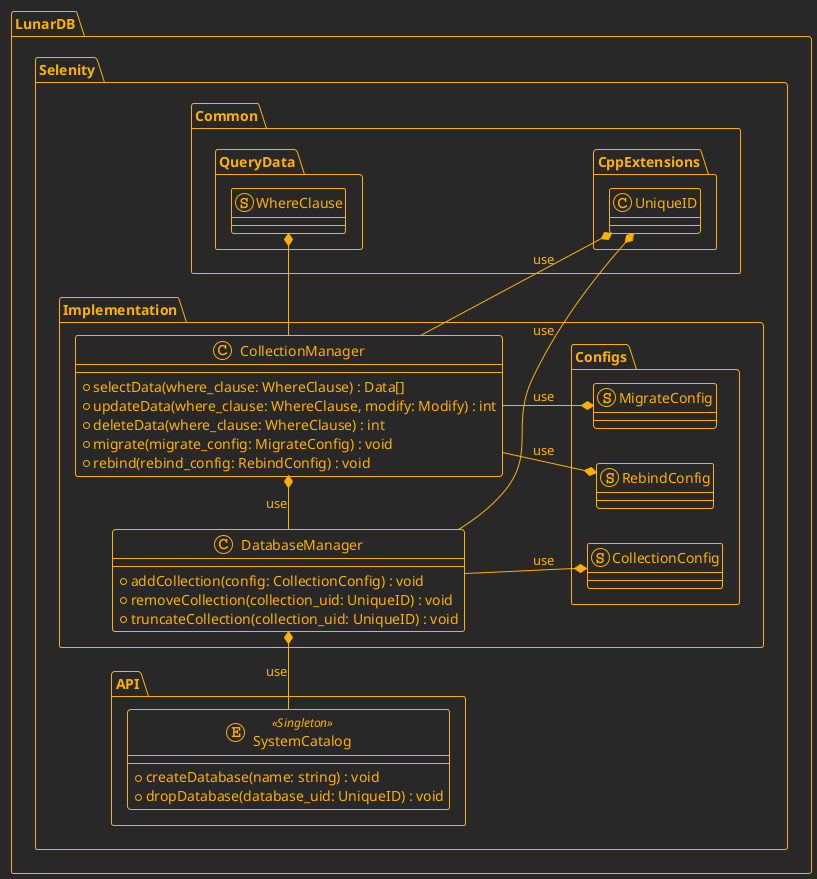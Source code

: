 @startuml Selenity
!theme crt-amber

left to right direction

namespace LunarDB {
namespace Selenity {

namespace Common {

namespace CppExtensions {
class UniqueID {}
}

namespace QueryData {
struct WhereClause {}
}

}

namespace Implementation {

namespace Configs {

struct CollectionConfig {}
struct MigrateConfig {}
struct RebindConfig {}

}

class DatabaseManager {
    + addCollection(config: CollectionConfig) : void
    + removeCollection(collection_uid: UniqueID) : void
    + truncateCollection(collection_uid: UniqueID) : void
}

class CollectionManager {
    + selectData(where_clause: WhereClause) : Data[]
    + updateData(where_clause: WhereClause, modify: Modify) : int
    + deleteData(where_clause: WhereClause) : int
    + migrate(migrate_config: MigrateConfig) : void
    + rebind(rebind_config: RebindConfig) : void
}

}

namespace API {

entity SystemCatalog <<Singleton>> {
    + createDatabase(name: string) : void
    + dropDatabase(database_uid: UniqueID) : void
}

}

Implementation.DatabaseManager --* Implementation.Configs.CollectionConfig : use
Implementation.DatabaseManager -* Implementation.CollectionManager : use
Implementation.DatabaseManager --* Common.CppExtensions.UniqueID : use

Implementation.CollectionManager -* Implementation.Configs.MigrateConfig : use
Implementation.CollectionManager -* Implementation.Configs.RebindConfig : use
Implementation.CollectionManager --* Common.QueryData.WhereClause
Implementation.CollectionManager --* Common.CppExtensions.UniqueID : use

API.SystemCatalog -* Implementation.DatabaseManager : use

API.SystemCatalog -[hidden]> Implementation.DatabaseManager
Implementation.DatabaseManager -[hidden]> Implementation.CollectionManager
Common.QueryData.WhereClause -[hidden]> Implementation.CollectionManager

Common.QueryData.WhereClause -[hidden]-> Common.CppExtensions.UniqueID

}
}

@enduml
